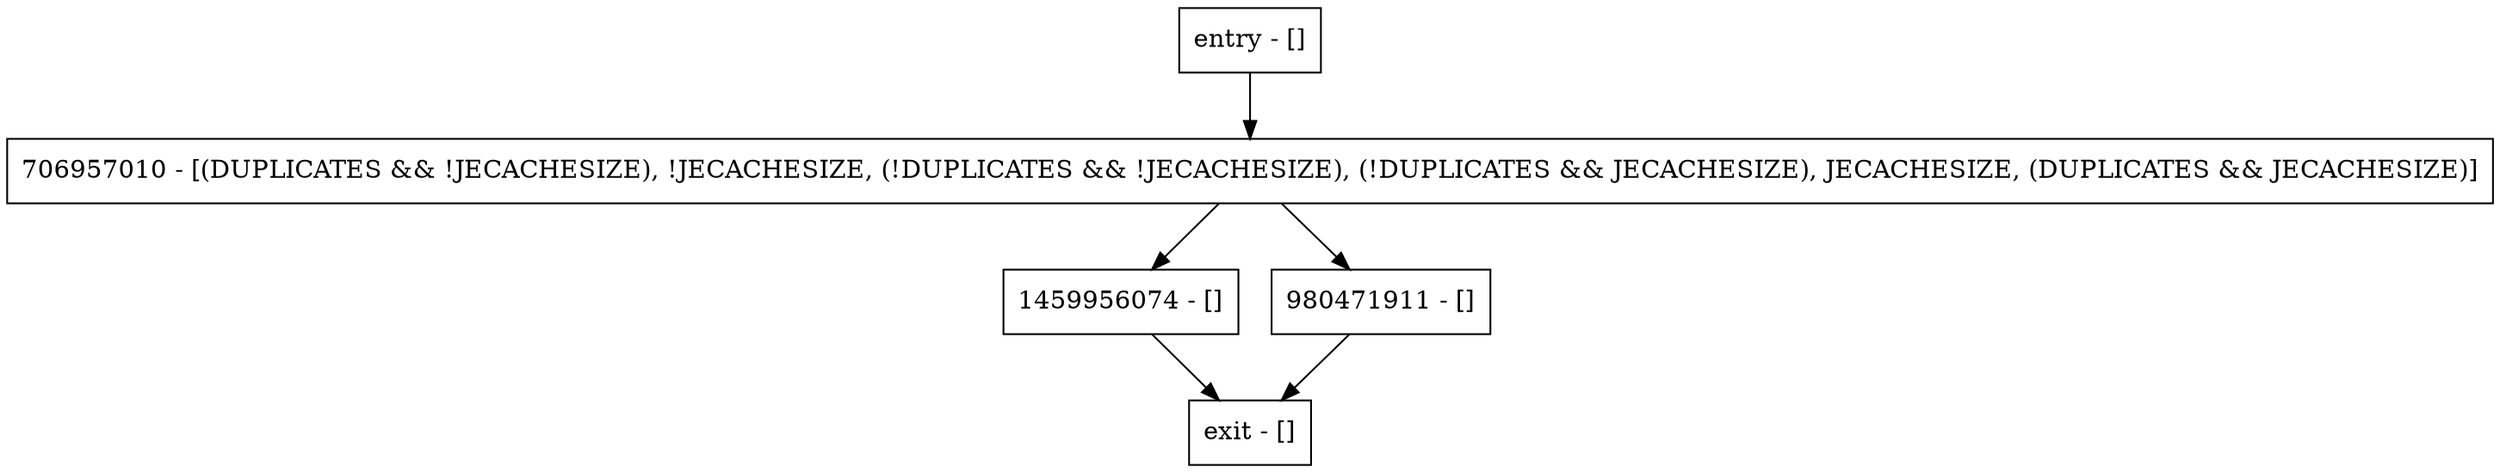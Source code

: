 digraph assertState {
node [shape=record];
entry [label="entry - []"];
exit [label="exit - []"];
706957010 [label="706957010 - [(DUPLICATES && !JECACHESIZE), !JECACHESIZE, (!DUPLICATES && !JECACHESIZE), (!DUPLICATES && JECACHESIZE), JECACHESIZE, (DUPLICATES && JECACHESIZE)]"];
1459956074 [label="1459956074 - []"];
980471911 [label="980471911 - []"];
entry;
exit;
entry -> 706957010;
706957010 -> 1459956074;
706957010 -> 980471911;
1459956074 -> exit;
980471911 -> exit;
}
